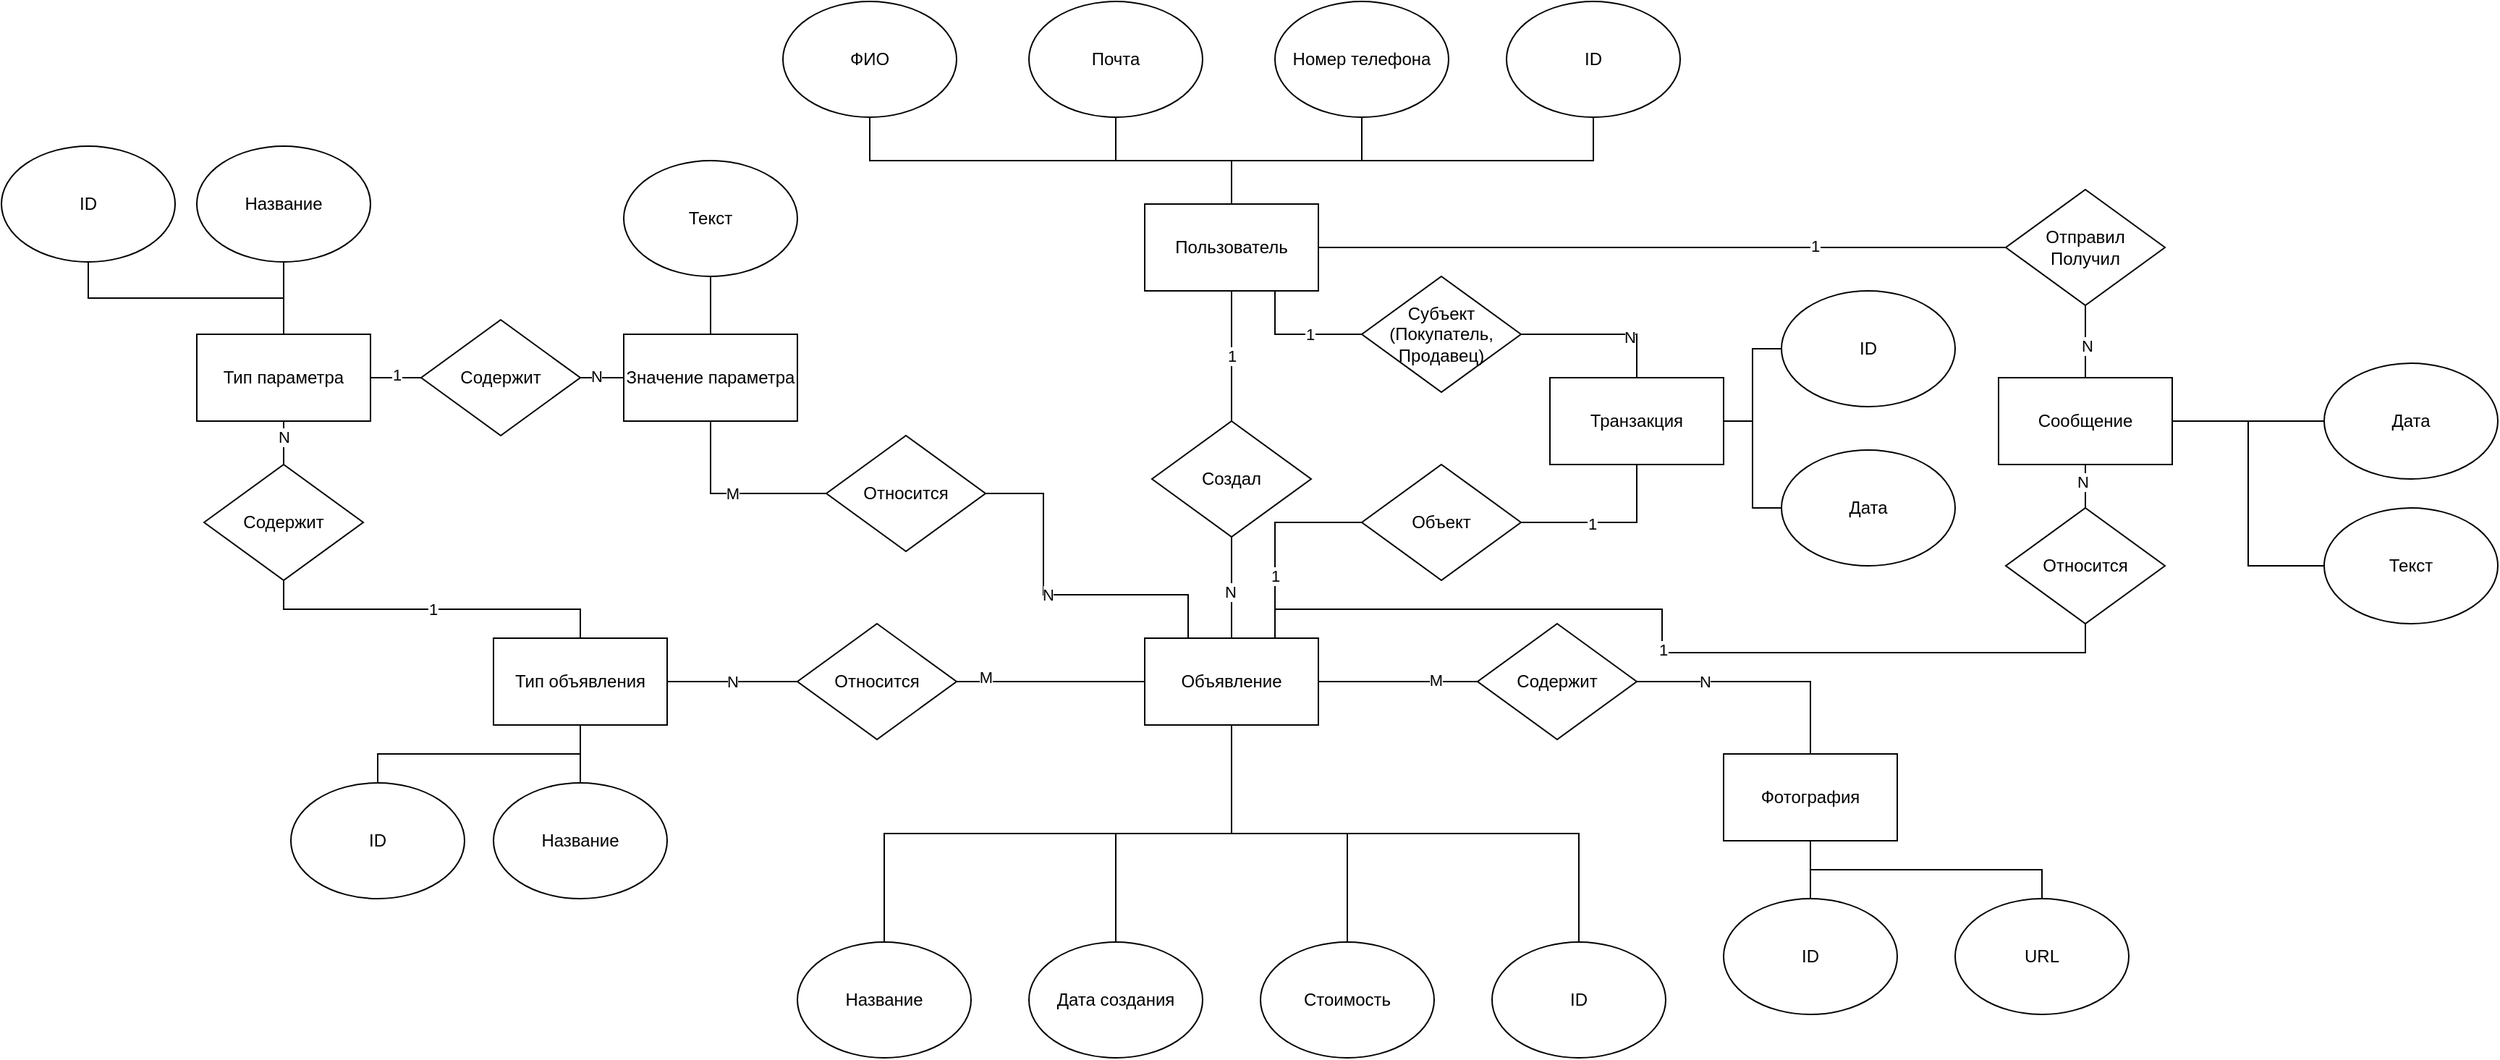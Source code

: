 <mxfile version="24.0.2" type="device">
  <diagram name="Page-1" id="AmXObnKs2CB7innRL1Mz">
    <mxGraphModel dx="2585" dy="1118" grid="1" gridSize="10" guides="1" tooltips="1" connect="1" arrows="1" fold="1" page="1" pageScale="1" pageWidth="850" pageHeight="1100" math="0" shadow="0">
      <root>
        <mxCell id="0" />
        <mxCell id="1" parent="0" />
        <mxCell id="yHE9qiVe5FLm9MRMypN1-16" value="1" style="edgeStyle=orthogonalEdgeStyle;rounded=0;orthogonalLoop=1;jettySize=auto;html=1;exitX=0.5;exitY=1;exitDx=0;exitDy=0;entryX=0.5;entryY=0;entryDx=0;entryDy=0;endArrow=none;endFill=0;" edge="1" parent="1" source="yHE9qiVe5FLm9MRMypN1-1" target="yHE9qiVe5FLm9MRMypN1-15">
          <mxGeometry relative="1" as="geometry" />
        </mxCell>
        <mxCell id="yHE9qiVe5FLm9MRMypN1-48" style="edgeStyle=orthogonalEdgeStyle;rounded=0;orthogonalLoop=1;jettySize=auto;html=1;exitX=1;exitY=0.5;exitDx=0;exitDy=0;entryX=0;entryY=0.5;entryDx=0;entryDy=0;endArrow=none;endFill=0;" edge="1" parent="1" source="yHE9qiVe5FLm9MRMypN1-1" target="yHE9qiVe5FLm9MRMypN1-47">
          <mxGeometry relative="1" as="geometry" />
        </mxCell>
        <mxCell id="yHE9qiVe5FLm9MRMypN1-56" value="1" style="edgeLabel;html=1;align=center;verticalAlign=middle;resizable=0;points=[];" vertex="1" connectable="0" parent="yHE9qiVe5FLm9MRMypN1-48">
          <mxGeometry x="0.444" y="1" relative="1" as="geometry">
            <mxPoint as="offset" />
          </mxGeometry>
        </mxCell>
        <mxCell id="yHE9qiVe5FLm9MRMypN1-96" style="edgeStyle=orthogonalEdgeStyle;rounded=0;orthogonalLoop=1;jettySize=auto;html=1;exitX=0.75;exitY=1;exitDx=0;exitDy=0;entryX=0;entryY=0.5;entryDx=0;entryDy=0;endArrow=none;endFill=0;" edge="1" parent="1" source="yHE9qiVe5FLm9MRMypN1-1" target="yHE9qiVe5FLm9MRMypN1-95">
          <mxGeometry relative="1" as="geometry" />
        </mxCell>
        <mxCell id="yHE9qiVe5FLm9MRMypN1-97" value="1" style="edgeLabel;html=1;align=center;verticalAlign=middle;resizable=0;points=[];" vertex="1" connectable="0" parent="yHE9qiVe5FLm9MRMypN1-96">
          <mxGeometry x="0.195" relative="1" as="geometry">
            <mxPoint as="offset" />
          </mxGeometry>
        </mxCell>
        <mxCell id="yHE9qiVe5FLm9MRMypN1-1" value="Пользователь" style="rounded=0;whiteSpace=wrap;html=1;" vertex="1" parent="1">
          <mxGeometry x="340" y="170" width="120" height="60" as="geometry" />
        </mxCell>
        <mxCell id="yHE9qiVe5FLm9MRMypN1-6" style="edgeStyle=orthogonalEdgeStyle;rounded=0;orthogonalLoop=1;jettySize=auto;html=1;exitX=0.5;exitY=1;exitDx=0;exitDy=0;entryX=0.5;entryY=0;entryDx=0;entryDy=0;endArrow=none;endFill=0;" edge="1" parent="1" source="yHE9qiVe5FLm9MRMypN1-2" target="yHE9qiVe5FLm9MRMypN1-1">
          <mxGeometry relative="1" as="geometry" />
        </mxCell>
        <mxCell id="yHE9qiVe5FLm9MRMypN1-2" value="ФИО" style="ellipse;whiteSpace=wrap;html=1;" vertex="1" parent="1">
          <mxGeometry x="90" y="30" width="120" height="80" as="geometry" />
        </mxCell>
        <mxCell id="yHE9qiVe5FLm9MRMypN1-7" style="edgeStyle=orthogonalEdgeStyle;rounded=0;orthogonalLoop=1;jettySize=auto;html=1;exitX=0.5;exitY=1;exitDx=0;exitDy=0;entryX=0.5;entryY=0;entryDx=0;entryDy=0;endArrow=none;endFill=0;" edge="1" parent="1" source="yHE9qiVe5FLm9MRMypN1-3" target="yHE9qiVe5FLm9MRMypN1-1">
          <mxGeometry relative="1" as="geometry" />
        </mxCell>
        <mxCell id="yHE9qiVe5FLm9MRMypN1-3" value="Почта" style="ellipse;whiteSpace=wrap;html=1;" vertex="1" parent="1">
          <mxGeometry x="260" y="30" width="120" height="80" as="geometry" />
        </mxCell>
        <mxCell id="yHE9qiVe5FLm9MRMypN1-8" style="edgeStyle=orthogonalEdgeStyle;rounded=0;orthogonalLoop=1;jettySize=auto;html=1;exitX=0.5;exitY=1;exitDx=0;exitDy=0;entryX=0.5;entryY=0;entryDx=0;entryDy=0;endArrow=none;endFill=0;" edge="1" parent="1" source="yHE9qiVe5FLm9MRMypN1-4" target="yHE9qiVe5FLm9MRMypN1-1">
          <mxGeometry relative="1" as="geometry" />
        </mxCell>
        <mxCell id="yHE9qiVe5FLm9MRMypN1-4" value="Номер телефона" style="ellipse;whiteSpace=wrap;html=1;" vertex="1" parent="1">
          <mxGeometry x="430" y="30" width="120" height="80" as="geometry" />
        </mxCell>
        <mxCell id="yHE9qiVe5FLm9MRMypN1-9" style="edgeStyle=orthogonalEdgeStyle;rounded=0;orthogonalLoop=1;jettySize=auto;html=1;exitX=0.5;exitY=1;exitDx=0;exitDy=0;entryX=0.5;entryY=0;entryDx=0;entryDy=0;endArrow=none;endFill=0;" edge="1" parent="1" source="yHE9qiVe5FLm9MRMypN1-5" target="yHE9qiVe5FLm9MRMypN1-1">
          <mxGeometry relative="1" as="geometry" />
        </mxCell>
        <mxCell id="yHE9qiVe5FLm9MRMypN1-5" value="ID" style="ellipse;whiteSpace=wrap;html=1;" vertex="1" parent="1">
          <mxGeometry x="590" y="30" width="120" height="80" as="geometry" />
        </mxCell>
        <mxCell id="yHE9qiVe5FLm9MRMypN1-27" style="edgeStyle=orthogonalEdgeStyle;rounded=0;orthogonalLoop=1;jettySize=auto;html=1;exitX=0;exitY=0.5;exitDx=0;exitDy=0;entryX=1;entryY=0.5;entryDx=0;entryDy=0;endArrow=none;endFill=0;" edge="1" parent="1" source="yHE9qiVe5FLm9MRMypN1-10" target="yHE9qiVe5FLm9MRMypN1-26">
          <mxGeometry relative="1" as="geometry" />
        </mxCell>
        <mxCell id="yHE9qiVe5FLm9MRMypN1-29" value="!" style="edgeLabel;html=1;align=center;verticalAlign=middle;resizable=0;points=[];" vertex="1" connectable="0" parent="yHE9qiVe5FLm9MRMypN1-27">
          <mxGeometry x="0.677" y="-1" relative="1" as="geometry">
            <mxPoint as="offset" />
          </mxGeometry>
        </mxCell>
        <mxCell id="yHE9qiVe5FLm9MRMypN1-30" value="M" style="edgeLabel;html=1;align=center;verticalAlign=middle;resizable=0;points=[];" vertex="1" connectable="0" parent="yHE9qiVe5FLm9MRMypN1-27">
          <mxGeometry x="0.692" y="-3" relative="1" as="geometry">
            <mxPoint as="offset" />
          </mxGeometry>
        </mxCell>
        <mxCell id="yHE9qiVe5FLm9MRMypN1-34" style="edgeStyle=orthogonalEdgeStyle;rounded=0;orthogonalLoop=1;jettySize=auto;html=1;exitX=1;exitY=0.5;exitDx=0;exitDy=0;entryX=0;entryY=0.5;entryDx=0;entryDy=0;endArrow=none;endFill=0;" edge="1" parent="1" source="yHE9qiVe5FLm9MRMypN1-10" target="yHE9qiVe5FLm9MRMypN1-33">
          <mxGeometry relative="1" as="geometry" />
        </mxCell>
        <mxCell id="yHE9qiVe5FLm9MRMypN1-39" value="M" style="edgeLabel;html=1;align=center;verticalAlign=middle;resizable=0;points=[];" vertex="1" connectable="0" parent="yHE9qiVe5FLm9MRMypN1-34">
          <mxGeometry x="0.475" y="1" relative="1" as="geometry">
            <mxPoint as="offset" />
          </mxGeometry>
        </mxCell>
        <mxCell id="yHE9qiVe5FLm9MRMypN1-87" style="edgeStyle=orthogonalEdgeStyle;rounded=0;orthogonalLoop=1;jettySize=auto;html=1;exitX=0.25;exitY=0;exitDx=0;exitDy=0;entryX=1;entryY=0.5;entryDx=0;entryDy=0;endArrow=none;endFill=0;" edge="1" parent="1" source="yHE9qiVe5FLm9MRMypN1-10" target="yHE9qiVe5FLm9MRMypN1-85">
          <mxGeometry relative="1" as="geometry">
            <Array as="points">
              <mxPoint x="370" y="440" />
              <mxPoint x="270" y="440" />
              <mxPoint x="270" y="370" />
            </Array>
          </mxGeometry>
        </mxCell>
        <mxCell id="yHE9qiVe5FLm9MRMypN1-88" value="N" style="edgeLabel;html=1;align=center;verticalAlign=middle;resizable=0;points=[];" vertex="1" connectable="0" parent="yHE9qiVe5FLm9MRMypN1-87">
          <mxGeometry x="0.059" relative="1" as="geometry">
            <mxPoint as="offset" />
          </mxGeometry>
        </mxCell>
        <mxCell id="yHE9qiVe5FLm9MRMypN1-91" value="1" style="edgeStyle=orthogonalEdgeStyle;rounded=0;orthogonalLoop=1;jettySize=auto;html=1;exitX=0.75;exitY=0;exitDx=0;exitDy=0;entryX=0.5;entryY=1;entryDx=0;entryDy=0;endArrow=none;endFill=0;" edge="1" parent="1" source="yHE9qiVe5FLm9MRMypN1-10" target="yHE9qiVe5FLm9MRMypN1-50">
          <mxGeometry relative="1" as="geometry" />
        </mxCell>
        <mxCell id="yHE9qiVe5FLm9MRMypN1-10" value="Объявление" style="rounded=0;whiteSpace=wrap;html=1;" vertex="1" parent="1">
          <mxGeometry x="340" y="470" width="120" height="60" as="geometry" />
        </mxCell>
        <mxCell id="yHE9qiVe5FLm9MRMypN1-18" style="edgeStyle=orthogonalEdgeStyle;rounded=0;orthogonalLoop=1;jettySize=auto;html=1;exitX=0.5;exitY=0;exitDx=0;exitDy=0;entryX=0.5;entryY=1;entryDx=0;entryDy=0;endArrow=none;endFill=0;" edge="1" parent="1" source="yHE9qiVe5FLm9MRMypN1-11" target="yHE9qiVe5FLm9MRMypN1-10">
          <mxGeometry relative="1" as="geometry" />
        </mxCell>
        <mxCell id="yHE9qiVe5FLm9MRMypN1-11" value="Название" style="ellipse;whiteSpace=wrap;html=1;" vertex="1" parent="1">
          <mxGeometry x="100" y="680" width="120" height="80" as="geometry" />
        </mxCell>
        <mxCell id="yHE9qiVe5FLm9MRMypN1-19" style="edgeStyle=orthogonalEdgeStyle;rounded=0;orthogonalLoop=1;jettySize=auto;html=1;exitX=0.5;exitY=0;exitDx=0;exitDy=0;entryX=0.5;entryY=1;entryDx=0;entryDy=0;endArrow=none;endFill=0;" edge="1" parent="1" source="yHE9qiVe5FLm9MRMypN1-12" target="yHE9qiVe5FLm9MRMypN1-10">
          <mxGeometry relative="1" as="geometry" />
        </mxCell>
        <mxCell id="yHE9qiVe5FLm9MRMypN1-12" value="Дата создания" style="ellipse;whiteSpace=wrap;html=1;" vertex="1" parent="1">
          <mxGeometry x="260" y="680" width="120" height="80" as="geometry" />
        </mxCell>
        <mxCell id="yHE9qiVe5FLm9MRMypN1-20" style="edgeStyle=orthogonalEdgeStyle;rounded=0;orthogonalLoop=1;jettySize=auto;html=1;exitX=0.5;exitY=0;exitDx=0;exitDy=0;entryX=0.5;entryY=1;entryDx=0;entryDy=0;endArrow=none;endFill=0;" edge="1" parent="1" source="yHE9qiVe5FLm9MRMypN1-13" target="yHE9qiVe5FLm9MRMypN1-10">
          <mxGeometry relative="1" as="geometry" />
        </mxCell>
        <mxCell id="yHE9qiVe5FLm9MRMypN1-13" value="Стоимость" style="ellipse;whiteSpace=wrap;html=1;" vertex="1" parent="1">
          <mxGeometry x="420" y="680" width="120" height="80" as="geometry" />
        </mxCell>
        <mxCell id="yHE9qiVe5FLm9MRMypN1-21" style="edgeStyle=orthogonalEdgeStyle;rounded=0;orthogonalLoop=1;jettySize=auto;html=1;exitX=0.5;exitY=0;exitDx=0;exitDy=0;entryX=0.5;entryY=1;entryDx=0;entryDy=0;endArrow=none;endFill=0;" edge="1" parent="1" source="yHE9qiVe5FLm9MRMypN1-14" target="yHE9qiVe5FLm9MRMypN1-10">
          <mxGeometry relative="1" as="geometry" />
        </mxCell>
        <mxCell id="yHE9qiVe5FLm9MRMypN1-14" value="ID" style="ellipse;whiteSpace=wrap;html=1;" vertex="1" parent="1">
          <mxGeometry x="580" y="680" width="120" height="80" as="geometry" />
        </mxCell>
        <mxCell id="yHE9qiVe5FLm9MRMypN1-17" style="edgeStyle=orthogonalEdgeStyle;rounded=0;orthogonalLoop=1;jettySize=auto;html=1;exitX=0.5;exitY=1;exitDx=0;exitDy=0;entryX=0.5;entryY=0;entryDx=0;entryDy=0;endArrow=none;endFill=0;" edge="1" parent="1" source="yHE9qiVe5FLm9MRMypN1-15" target="yHE9qiVe5FLm9MRMypN1-10">
          <mxGeometry relative="1" as="geometry" />
        </mxCell>
        <mxCell id="yHE9qiVe5FLm9MRMypN1-22" value="N" style="edgeLabel;html=1;align=center;verticalAlign=middle;resizable=0;points=[];" vertex="1" connectable="0" parent="yHE9qiVe5FLm9MRMypN1-17">
          <mxGeometry x="0.086" y="-1" relative="1" as="geometry">
            <mxPoint as="offset" />
          </mxGeometry>
        </mxCell>
        <mxCell id="yHE9qiVe5FLm9MRMypN1-15" value="Создал" style="rhombus;whiteSpace=wrap;html=1;" vertex="1" parent="1">
          <mxGeometry x="345" y="320" width="110" height="80" as="geometry" />
        </mxCell>
        <mxCell id="yHE9qiVe5FLm9MRMypN1-25" style="edgeStyle=orthogonalEdgeStyle;rounded=0;orthogonalLoop=1;jettySize=auto;html=1;exitX=0.5;exitY=1;exitDx=0;exitDy=0;entryX=0.5;entryY=0;entryDx=0;entryDy=0;endArrow=none;endFill=0;" edge="1" parent="1" source="yHE9qiVe5FLm9MRMypN1-23" target="yHE9qiVe5FLm9MRMypN1-24">
          <mxGeometry relative="1" as="geometry" />
        </mxCell>
        <mxCell id="yHE9qiVe5FLm9MRMypN1-38" style="edgeStyle=orthogonalEdgeStyle;rounded=0;orthogonalLoop=1;jettySize=auto;html=1;exitX=0.5;exitY=1;exitDx=0;exitDy=0;entryX=0.5;entryY=0;entryDx=0;entryDy=0;endArrow=none;endFill=0;" edge="1" parent="1" source="yHE9qiVe5FLm9MRMypN1-23" target="yHE9qiVe5FLm9MRMypN1-37">
          <mxGeometry relative="1" as="geometry" />
        </mxCell>
        <mxCell id="yHE9qiVe5FLm9MRMypN1-23" value="Тип объявления" style="rounded=0;whiteSpace=wrap;html=1;" vertex="1" parent="1">
          <mxGeometry x="-110" y="470" width="120" height="60" as="geometry" />
        </mxCell>
        <mxCell id="yHE9qiVe5FLm9MRMypN1-24" value="Название" style="ellipse;whiteSpace=wrap;html=1;" vertex="1" parent="1">
          <mxGeometry x="-110" y="570" width="120" height="80" as="geometry" />
        </mxCell>
        <mxCell id="yHE9qiVe5FLm9MRMypN1-28" value="N" style="edgeStyle=orthogonalEdgeStyle;rounded=0;orthogonalLoop=1;jettySize=auto;html=1;exitX=0;exitY=0.5;exitDx=0;exitDy=0;entryX=1;entryY=0.5;entryDx=0;entryDy=0;endArrow=none;endFill=0;" edge="1" parent="1" source="yHE9qiVe5FLm9MRMypN1-26" target="yHE9qiVe5FLm9MRMypN1-23">
          <mxGeometry relative="1" as="geometry" />
        </mxCell>
        <mxCell id="yHE9qiVe5FLm9MRMypN1-26" value="Относится" style="rhombus;whiteSpace=wrap;html=1;" vertex="1" parent="1">
          <mxGeometry x="100" y="460" width="110" height="80" as="geometry" />
        </mxCell>
        <mxCell id="yHE9qiVe5FLm9MRMypN1-42" style="edgeStyle=orthogonalEdgeStyle;rounded=0;orthogonalLoop=1;jettySize=auto;html=1;exitX=0.5;exitY=1;exitDx=0;exitDy=0;entryX=0.5;entryY=0;entryDx=0;entryDy=0;endArrow=none;endFill=0;" edge="1" parent="1" source="yHE9qiVe5FLm9MRMypN1-32" target="yHE9qiVe5FLm9MRMypN1-36">
          <mxGeometry relative="1" as="geometry" />
        </mxCell>
        <mxCell id="yHE9qiVe5FLm9MRMypN1-43" style="edgeStyle=orthogonalEdgeStyle;rounded=0;orthogonalLoop=1;jettySize=auto;html=1;exitX=0.5;exitY=1;exitDx=0;exitDy=0;entryX=0.5;entryY=0;entryDx=0;entryDy=0;endArrow=none;endFill=0;" edge="1" parent="1" source="yHE9qiVe5FLm9MRMypN1-32" target="yHE9qiVe5FLm9MRMypN1-41">
          <mxGeometry relative="1" as="geometry" />
        </mxCell>
        <mxCell id="yHE9qiVe5FLm9MRMypN1-32" value="Фотография" style="rounded=0;whiteSpace=wrap;html=1;" vertex="1" parent="1">
          <mxGeometry x="740" y="550" width="120" height="60" as="geometry" />
        </mxCell>
        <mxCell id="yHE9qiVe5FLm9MRMypN1-35" style="edgeStyle=orthogonalEdgeStyle;rounded=0;orthogonalLoop=1;jettySize=auto;html=1;exitX=1;exitY=0.5;exitDx=0;exitDy=0;entryX=0.5;entryY=0;entryDx=0;entryDy=0;endArrow=none;endFill=0;" edge="1" parent="1" source="yHE9qiVe5FLm9MRMypN1-33" target="yHE9qiVe5FLm9MRMypN1-32">
          <mxGeometry relative="1" as="geometry" />
        </mxCell>
        <mxCell id="yHE9qiVe5FLm9MRMypN1-40" value="N" style="edgeLabel;html=1;align=center;verticalAlign=middle;resizable=0;points=[];" vertex="1" connectable="0" parent="yHE9qiVe5FLm9MRMypN1-35">
          <mxGeometry x="-0.451" relative="1" as="geometry">
            <mxPoint as="offset" />
          </mxGeometry>
        </mxCell>
        <mxCell id="yHE9qiVe5FLm9MRMypN1-33" value="Содержит" style="rhombus;whiteSpace=wrap;html=1;" vertex="1" parent="1">
          <mxGeometry x="570" y="460" width="110" height="80" as="geometry" />
        </mxCell>
        <mxCell id="yHE9qiVe5FLm9MRMypN1-36" value="ID" style="ellipse;whiteSpace=wrap;html=1;" vertex="1" parent="1">
          <mxGeometry x="740" y="650" width="120" height="80" as="geometry" />
        </mxCell>
        <mxCell id="yHE9qiVe5FLm9MRMypN1-37" value="ID" style="ellipse;whiteSpace=wrap;html=1;" vertex="1" parent="1">
          <mxGeometry x="-250" y="570" width="120" height="80" as="geometry" />
        </mxCell>
        <mxCell id="yHE9qiVe5FLm9MRMypN1-41" value="URL" style="ellipse;whiteSpace=wrap;html=1;" vertex="1" parent="1">
          <mxGeometry x="900" y="650" width="120" height="80" as="geometry" />
        </mxCell>
        <mxCell id="yHE9qiVe5FLm9MRMypN1-44" value="Сообщение" style="rounded=0;whiteSpace=wrap;html=1;" vertex="1" parent="1">
          <mxGeometry x="930" y="290" width="120" height="60" as="geometry" />
        </mxCell>
        <mxCell id="yHE9qiVe5FLm9MRMypN1-49" style="edgeStyle=orthogonalEdgeStyle;rounded=0;orthogonalLoop=1;jettySize=auto;html=1;exitX=0.5;exitY=1;exitDx=0;exitDy=0;entryX=0.5;entryY=0;entryDx=0;entryDy=0;endArrow=none;endFill=0;" edge="1" parent="1" source="yHE9qiVe5FLm9MRMypN1-47" target="yHE9qiVe5FLm9MRMypN1-44">
          <mxGeometry relative="1" as="geometry" />
        </mxCell>
        <mxCell id="yHE9qiVe5FLm9MRMypN1-57" value="N" style="edgeLabel;html=1;align=center;verticalAlign=middle;resizable=0;points=[];" vertex="1" connectable="0" parent="yHE9qiVe5FLm9MRMypN1-49">
          <mxGeometry x="0.104" y="1" relative="1" as="geometry">
            <mxPoint as="offset" />
          </mxGeometry>
        </mxCell>
        <mxCell id="yHE9qiVe5FLm9MRMypN1-47" value="Отправил&lt;div&gt;Получил&lt;/div&gt;" style="rhombus;whiteSpace=wrap;html=1;" vertex="1" parent="1">
          <mxGeometry x="935" y="160" width="110" height="80" as="geometry" />
        </mxCell>
        <mxCell id="yHE9qiVe5FLm9MRMypN1-89" style="edgeStyle=orthogonalEdgeStyle;rounded=0;orthogonalLoop=1;jettySize=auto;html=1;exitX=0.5;exitY=0;exitDx=0;exitDy=0;entryX=0.5;entryY=1;entryDx=0;entryDy=0;endArrow=none;endFill=0;" edge="1" parent="1" source="yHE9qiVe5FLm9MRMypN1-50" target="yHE9qiVe5FLm9MRMypN1-44">
          <mxGeometry relative="1" as="geometry" />
        </mxCell>
        <mxCell id="yHE9qiVe5FLm9MRMypN1-90" value="N" style="edgeLabel;html=1;align=center;verticalAlign=middle;resizable=0;points=[];" vertex="1" connectable="0" parent="yHE9qiVe5FLm9MRMypN1-89">
          <mxGeometry x="0.244" y="2" relative="1" as="geometry">
            <mxPoint as="offset" />
          </mxGeometry>
        </mxCell>
        <mxCell id="yHE9qiVe5FLm9MRMypN1-50" value="Относится" style="rhombus;whiteSpace=wrap;html=1;" vertex="1" parent="1">
          <mxGeometry x="935" y="380" width="110" height="80" as="geometry" />
        </mxCell>
        <mxCell id="yHE9qiVe5FLm9MRMypN1-66" style="edgeStyle=orthogonalEdgeStyle;rounded=0;orthogonalLoop=1;jettySize=auto;html=1;exitX=0;exitY=0.5;exitDx=0;exitDy=0;entryX=1;entryY=0.5;entryDx=0;entryDy=0;endArrow=none;endFill=0;" edge="1" parent="1" source="yHE9qiVe5FLm9MRMypN1-60" target="yHE9qiVe5FLm9MRMypN1-44">
          <mxGeometry relative="1" as="geometry" />
        </mxCell>
        <mxCell id="yHE9qiVe5FLm9MRMypN1-60" value="Текст" style="ellipse;whiteSpace=wrap;html=1;" vertex="1" parent="1">
          <mxGeometry x="1155" y="380" width="120" height="80" as="geometry" />
        </mxCell>
        <mxCell id="yHE9qiVe5FLm9MRMypN1-62" style="edgeStyle=orthogonalEdgeStyle;rounded=0;orthogonalLoop=1;jettySize=auto;html=1;exitX=0;exitY=0.5;exitDx=0;exitDy=0;entryX=1;entryY=0.5;entryDx=0;entryDy=0;endArrow=none;endFill=0;" edge="1" parent="1" source="yHE9qiVe5FLm9MRMypN1-61" target="yHE9qiVe5FLm9MRMypN1-44">
          <mxGeometry relative="1" as="geometry" />
        </mxCell>
        <mxCell id="yHE9qiVe5FLm9MRMypN1-61" value="Дата" style="ellipse;whiteSpace=wrap;html=1;" vertex="1" parent="1">
          <mxGeometry x="1155" y="280" width="120" height="80" as="geometry" />
        </mxCell>
        <mxCell id="yHE9qiVe5FLm9MRMypN1-70" style="edgeStyle=orthogonalEdgeStyle;rounded=0;orthogonalLoop=1;jettySize=auto;html=1;exitX=0.5;exitY=1;exitDx=0;exitDy=0;entryX=0.5;entryY=0;entryDx=0;entryDy=0;endArrow=none;endFill=0;" edge="1" parent="1" source="yHE9qiVe5FLm9MRMypN1-67" target="yHE9qiVe5FLm9MRMypN1-68">
          <mxGeometry relative="1" as="geometry" />
        </mxCell>
        <mxCell id="yHE9qiVe5FLm9MRMypN1-71" value="N" style="edgeLabel;html=1;align=center;verticalAlign=middle;resizable=0;points=[];" vertex="1" connectable="0" parent="yHE9qiVe5FLm9MRMypN1-70">
          <mxGeometry x="-0.267" relative="1" as="geometry">
            <mxPoint as="offset" />
          </mxGeometry>
        </mxCell>
        <mxCell id="yHE9qiVe5FLm9MRMypN1-74" style="edgeStyle=orthogonalEdgeStyle;rounded=0;orthogonalLoop=1;jettySize=auto;html=1;exitX=0.5;exitY=0;exitDx=0;exitDy=0;entryX=0.5;entryY=1;entryDx=0;entryDy=0;endArrow=none;endFill=0;" edge="1" parent="1" source="yHE9qiVe5FLm9MRMypN1-67" target="yHE9qiVe5FLm9MRMypN1-72">
          <mxGeometry relative="1" as="geometry" />
        </mxCell>
        <mxCell id="yHE9qiVe5FLm9MRMypN1-75" style="edgeStyle=orthogonalEdgeStyle;rounded=0;orthogonalLoop=1;jettySize=auto;html=1;exitX=0.5;exitY=0;exitDx=0;exitDy=0;entryX=0.5;entryY=1;entryDx=0;entryDy=0;endArrow=none;endFill=0;" edge="1" parent="1" source="yHE9qiVe5FLm9MRMypN1-67" target="yHE9qiVe5FLm9MRMypN1-73">
          <mxGeometry relative="1" as="geometry" />
        </mxCell>
        <mxCell id="yHE9qiVe5FLm9MRMypN1-81" style="edgeStyle=orthogonalEdgeStyle;rounded=0;orthogonalLoop=1;jettySize=auto;html=1;exitX=1;exitY=0.5;exitDx=0;exitDy=0;entryX=0;entryY=0.5;entryDx=0;entryDy=0;endArrow=none;endFill=0;" edge="1" parent="1" source="yHE9qiVe5FLm9MRMypN1-67" target="yHE9qiVe5FLm9MRMypN1-79">
          <mxGeometry relative="1" as="geometry" />
        </mxCell>
        <mxCell id="yHE9qiVe5FLm9MRMypN1-83" value="1" style="edgeLabel;html=1;align=center;verticalAlign=middle;resizable=0;points=[];" vertex="1" connectable="0" parent="yHE9qiVe5FLm9MRMypN1-81">
          <mxGeometry y="2" relative="1" as="geometry">
            <mxPoint as="offset" />
          </mxGeometry>
        </mxCell>
        <mxCell id="yHE9qiVe5FLm9MRMypN1-67" value="Тип параметра" style="rounded=0;whiteSpace=wrap;html=1;" vertex="1" parent="1">
          <mxGeometry x="-315" y="260" width="120" height="60" as="geometry" />
        </mxCell>
        <mxCell id="yHE9qiVe5FLm9MRMypN1-69" value="1" style="edgeStyle=orthogonalEdgeStyle;rounded=0;orthogonalLoop=1;jettySize=auto;html=1;exitX=0.5;exitY=1;exitDx=0;exitDy=0;entryX=0.5;entryY=0;entryDx=0;entryDy=0;endArrow=none;endFill=0;" edge="1" parent="1" source="yHE9qiVe5FLm9MRMypN1-68" target="yHE9qiVe5FLm9MRMypN1-23">
          <mxGeometry relative="1" as="geometry" />
        </mxCell>
        <mxCell id="yHE9qiVe5FLm9MRMypN1-68" value="Содержит" style="rhombus;whiteSpace=wrap;html=1;" vertex="1" parent="1">
          <mxGeometry x="-310" y="350" width="110" height="80" as="geometry" />
        </mxCell>
        <mxCell id="yHE9qiVe5FLm9MRMypN1-72" value="ID" style="ellipse;whiteSpace=wrap;html=1;" vertex="1" parent="1">
          <mxGeometry x="-450" y="130" width="120" height="80" as="geometry" />
        </mxCell>
        <mxCell id="yHE9qiVe5FLm9MRMypN1-73" value="Название" style="ellipse;whiteSpace=wrap;html=1;" vertex="1" parent="1">
          <mxGeometry x="-315" y="130" width="120" height="80" as="geometry" />
        </mxCell>
        <mxCell id="yHE9qiVe5FLm9MRMypN1-80" style="edgeStyle=orthogonalEdgeStyle;rounded=0;orthogonalLoop=1;jettySize=auto;html=1;exitX=0.5;exitY=0;exitDx=0;exitDy=0;entryX=0.5;entryY=1;entryDx=0;entryDy=0;endArrow=none;endFill=0;" edge="1" parent="1" source="yHE9qiVe5FLm9MRMypN1-76" target="yHE9qiVe5FLm9MRMypN1-77">
          <mxGeometry relative="1" as="geometry" />
        </mxCell>
        <mxCell id="yHE9qiVe5FLm9MRMypN1-76" value="Значение параметра" style="rounded=0;whiteSpace=wrap;html=1;" vertex="1" parent="1">
          <mxGeometry x="-20" y="260" width="120" height="60" as="geometry" />
        </mxCell>
        <mxCell id="yHE9qiVe5FLm9MRMypN1-77" value="Текст" style="ellipse;whiteSpace=wrap;html=1;" vertex="1" parent="1">
          <mxGeometry x="-20" y="140" width="120" height="80" as="geometry" />
        </mxCell>
        <mxCell id="yHE9qiVe5FLm9MRMypN1-82" style="edgeStyle=orthogonalEdgeStyle;rounded=0;orthogonalLoop=1;jettySize=auto;html=1;exitX=1;exitY=0.5;exitDx=0;exitDy=0;entryX=0;entryY=0.5;entryDx=0;entryDy=0;endArrow=none;endFill=0;" edge="1" parent="1" source="yHE9qiVe5FLm9MRMypN1-79" target="yHE9qiVe5FLm9MRMypN1-76">
          <mxGeometry relative="1" as="geometry" />
        </mxCell>
        <mxCell id="yHE9qiVe5FLm9MRMypN1-84" value="N" style="edgeLabel;html=1;align=center;verticalAlign=middle;resizable=0;points=[];" vertex="1" connectable="0" parent="yHE9qiVe5FLm9MRMypN1-82">
          <mxGeometry x="-0.367" y="1" relative="1" as="geometry">
            <mxPoint x="1" as="offset" />
          </mxGeometry>
        </mxCell>
        <mxCell id="yHE9qiVe5FLm9MRMypN1-79" value="Содержит" style="rhombus;whiteSpace=wrap;html=1;" vertex="1" parent="1">
          <mxGeometry x="-160" y="250" width="110" height="80" as="geometry" />
        </mxCell>
        <mxCell id="yHE9qiVe5FLm9MRMypN1-86" value="M" style="edgeStyle=orthogonalEdgeStyle;rounded=0;orthogonalLoop=1;jettySize=auto;html=1;exitX=0;exitY=0.5;exitDx=0;exitDy=0;entryX=0.5;entryY=1;entryDx=0;entryDy=0;endArrow=none;endFill=0;" edge="1" parent="1" source="yHE9qiVe5FLm9MRMypN1-85" target="yHE9qiVe5FLm9MRMypN1-76">
          <mxGeometry relative="1" as="geometry" />
        </mxCell>
        <mxCell id="yHE9qiVe5FLm9MRMypN1-85" value="Относится" style="rhombus;whiteSpace=wrap;html=1;" vertex="1" parent="1">
          <mxGeometry x="120" y="330" width="110" height="80" as="geometry" />
        </mxCell>
        <mxCell id="yHE9qiVe5FLm9MRMypN1-100" style="edgeStyle=orthogonalEdgeStyle;rounded=0;orthogonalLoop=1;jettySize=auto;html=1;exitX=0.5;exitY=1;exitDx=0;exitDy=0;entryX=1;entryY=0.5;entryDx=0;entryDy=0;endArrow=none;endFill=0;" edge="1" parent="1" source="yHE9qiVe5FLm9MRMypN1-92" target="yHE9qiVe5FLm9MRMypN1-94">
          <mxGeometry relative="1" as="geometry" />
        </mxCell>
        <mxCell id="yHE9qiVe5FLm9MRMypN1-103" value="1" style="edgeLabel;html=1;align=center;verticalAlign=middle;resizable=0;points=[];" vertex="1" connectable="0" parent="yHE9qiVe5FLm9MRMypN1-100">
          <mxGeometry x="0.185" y="1" relative="1" as="geometry">
            <mxPoint as="offset" />
          </mxGeometry>
        </mxCell>
        <mxCell id="yHE9qiVe5FLm9MRMypN1-92" value="Транзакция" style="rounded=0;whiteSpace=wrap;html=1;" vertex="1" parent="1">
          <mxGeometry x="620" y="290" width="120" height="60" as="geometry" />
        </mxCell>
        <mxCell id="yHE9qiVe5FLm9MRMypN1-101" style="edgeStyle=orthogonalEdgeStyle;rounded=0;orthogonalLoop=1;jettySize=auto;html=1;exitX=0;exitY=0.5;exitDx=0;exitDy=0;entryX=0.75;entryY=0;entryDx=0;entryDy=0;endArrow=none;endFill=0;" edge="1" parent="1" source="yHE9qiVe5FLm9MRMypN1-94" target="yHE9qiVe5FLm9MRMypN1-10">
          <mxGeometry relative="1" as="geometry" />
        </mxCell>
        <mxCell id="yHE9qiVe5FLm9MRMypN1-102" value="1" style="edgeLabel;html=1;align=center;verticalAlign=middle;resizable=0;points=[];" vertex="1" connectable="0" parent="yHE9qiVe5FLm9MRMypN1-101">
          <mxGeometry x="0.383" relative="1" as="geometry">
            <mxPoint as="offset" />
          </mxGeometry>
        </mxCell>
        <mxCell id="yHE9qiVe5FLm9MRMypN1-94" value="Объект" style="rhombus;whiteSpace=wrap;html=1;" vertex="1" parent="1">
          <mxGeometry x="490" y="350" width="110" height="80" as="geometry" />
        </mxCell>
        <mxCell id="yHE9qiVe5FLm9MRMypN1-98" style="edgeStyle=orthogonalEdgeStyle;rounded=0;orthogonalLoop=1;jettySize=auto;html=1;exitX=1;exitY=0.5;exitDx=0;exitDy=0;entryX=0.5;entryY=0;entryDx=0;entryDy=0;endArrow=none;endFill=0;" edge="1" parent="1" source="yHE9qiVe5FLm9MRMypN1-95" target="yHE9qiVe5FLm9MRMypN1-92">
          <mxGeometry relative="1" as="geometry" />
        </mxCell>
        <mxCell id="yHE9qiVe5FLm9MRMypN1-99" value="N" style="edgeLabel;html=1;align=center;verticalAlign=middle;resizable=0;points=[];" vertex="1" connectable="0" parent="yHE9qiVe5FLm9MRMypN1-98">
          <mxGeometry x="0.363" y="-2" relative="1" as="geometry">
            <mxPoint as="offset" />
          </mxGeometry>
        </mxCell>
        <mxCell id="yHE9qiVe5FLm9MRMypN1-95" value="Субъект&lt;br&gt;(Покупатель,&lt;br&gt;&lt;div&gt;Продавец)&lt;/div&gt;" style="rhombus;whiteSpace=wrap;html=1;" vertex="1" parent="1">
          <mxGeometry x="490" y="220" width="110" height="80" as="geometry" />
        </mxCell>
        <mxCell id="yHE9qiVe5FLm9MRMypN1-106" style="edgeStyle=orthogonalEdgeStyle;rounded=0;orthogonalLoop=1;jettySize=auto;html=1;exitX=0;exitY=0.5;exitDx=0;exitDy=0;entryX=1;entryY=0.5;entryDx=0;entryDy=0;endArrow=none;endFill=0;" edge="1" parent="1" source="yHE9qiVe5FLm9MRMypN1-104" target="yHE9qiVe5FLm9MRMypN1-92">
          <mxGeometry relative="1" as="geometry" />
        </mxCell>
        <mxCell id="yHE9qiVe5FLm9MRMypN1-104" value="ID" style="ellipse;whiteSpace=wrap;html=1;" vertex="1" parent="1">
          <mxGeometry x="780" y="230" width="120" height="80" as="geometry" />
        </mxCell>
        <mxCell id="yHE9qiVe5FLm9MRMypN1-107" style="edgeStyle=orthogonalEdgeStyle;rounded=0;orthogonalLoop=1;jettySize=auto;html=1;exitX=0;exitY=0.5;exitDx=0;exitDy=0;entryX=1;entryY=0.5;entryDx=0;entryDy=0;endArrow=none;endFill=0;" edge="1" parent="1" source="yHE9qiVe5FLm9MRMypN1-105" target="yHE9qiVe5FLm9MRMypN1-92">
          <mxGeometry relative="1" as="geometry" />
        </mxCell>
        <mxCell id="yHE9qiVe5FLm9MRMypN1-105" value="Дата" style="ellipse;whiteSpace=wrap;html=1;" vertex="1" parent="1">
          <mxGeometry x="780" y="340" width="120" height="80" as="geometry" />
        </mxCell>
      </root>
    </mxGraphModel>
  </diagram>
</mxfile>
